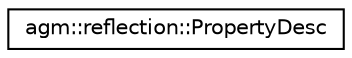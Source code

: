 digraph "圖形化之類別階層"
{
  edge [fontname="Helvetica",fontsize="10",labelfontname="Helvetica",labelfontsize="10"];
  node [fontname="Helvetica",fontsize="10",shape=record];
  rankdir="LR";
  Node1 [label="agm::reflection::PropertyDesc",height=0.2,width=0.4,color="black", fillcolor="white", style="filled",URL="$classagm_1_1reflection_1_1_property_desc.html",tooltip="The PropertyDesc class holds information about an object&#39;s property. "];
}
